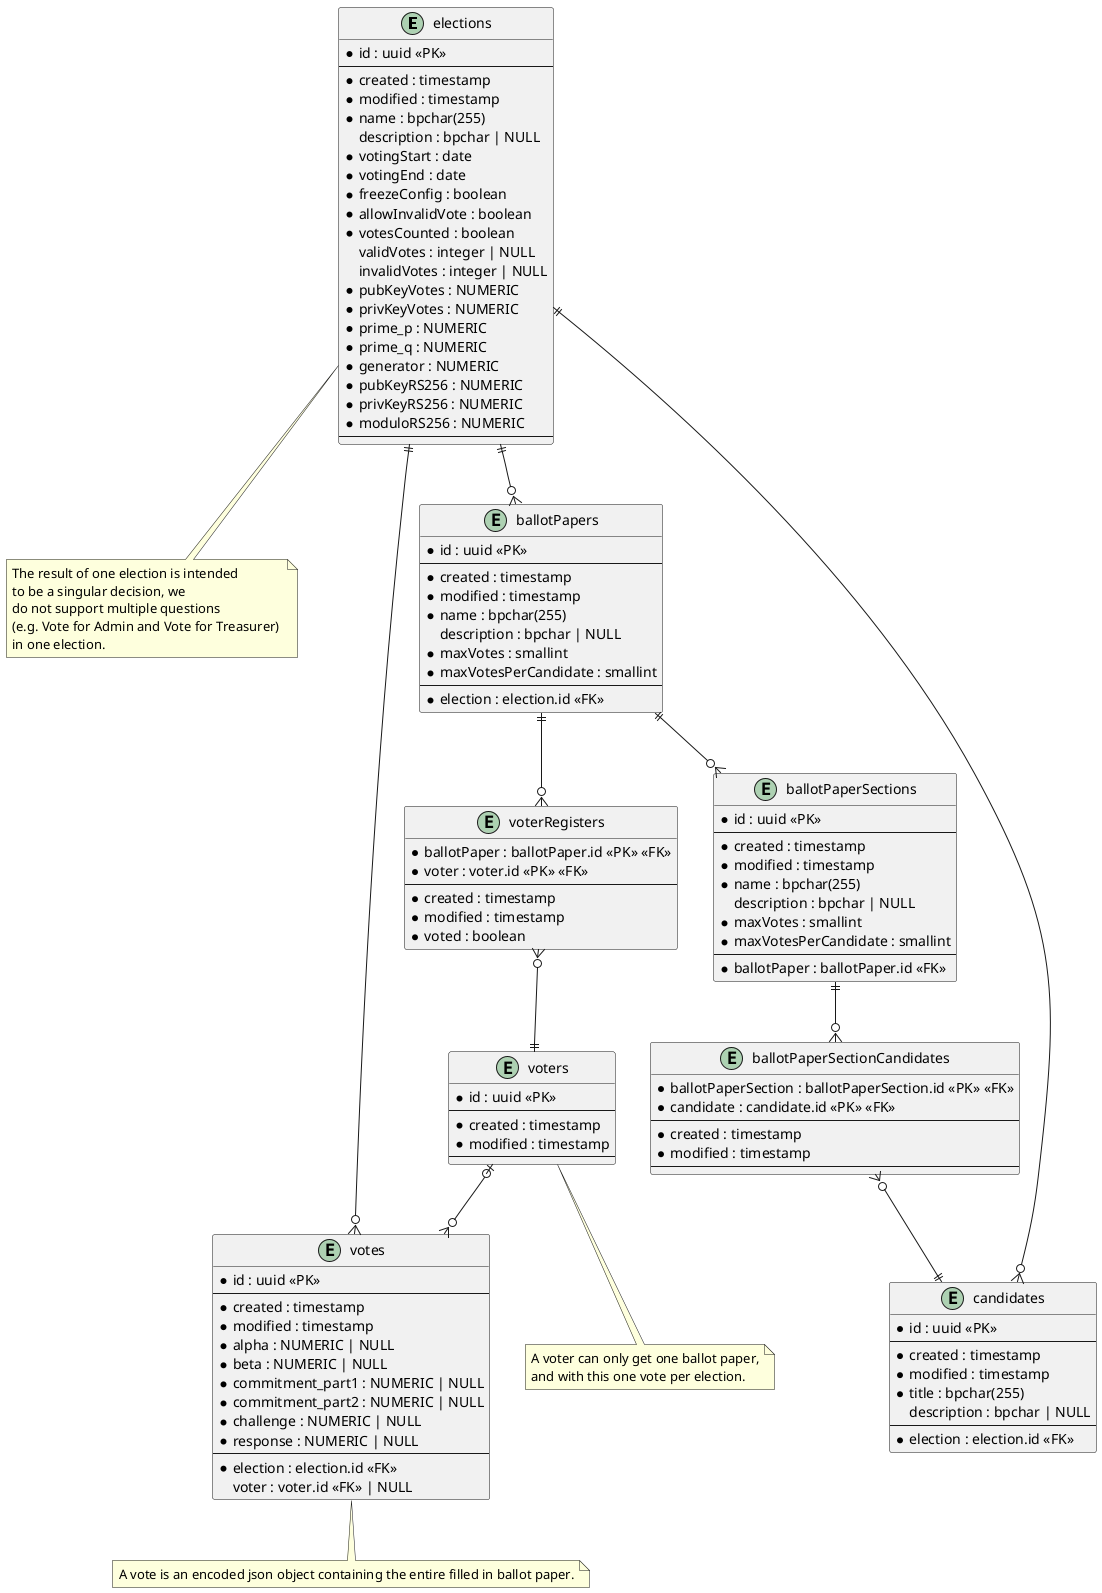 @startuml dataModel

entity "elections" as elections {
    * id : uuid <<PK>>
    --
    * created : timestamp
    * modified : timestamp
    * name : bpchar(255)
    description : bpchar | NULL
    * votingStart : date
    * votingEnd : date
    * freezeConfig : boolean
    * allowInvalidVote : boolean
    * votesCounted : boolean
    ' Computed values such as validVotes and invalidVotes are critical - do we really want to store them?
    validVotes : integer | NULL
    invalidVotes : integer | NULL
    * pubKeyVotes : NUMERIC
    * privKeyVotes : NUMERIC
    * prime_p : NUMERIC 
    * prime_q : NUMERIC
    * generator : NUMERIC
    * pubKeyRS256 : NUMERIC
    * privKeyRS256 : NUMERIC
    * moduloRS256 : NUMERIC
    --
}

note as N2
The result of one election is intended 
to be a singular decision, we 
do not support multiple questions 
(e.g. Vote for Admin and Vote for Treasurer) 
in one election.
end note

entity "ballotPapers" as ballotPapers {
    * id : uuid <<PK>>
    --
    * created : timestamp
    * modified : timestamp
    * name : bpchar(255)
    description : bpchar | NULL
    * maxVotes : smallint
    * maxVotesPerCandidate : smallint
    --
    * election : election.id <<FK>>
}

entity "ballotPaperSections" as ballotPaperSections {
    * id : uuid <<PK>>
    --
    * created : timestamp
    * modified : timestamp
    * name : bpchar(255)
    description : bpchar | NULL
    * maxVotes : smallint
    * maxVotesPerCandidate : smallint
    --
    * ballotPaper : ballotPaper.id <<FK>>
}
' note as C_2
' If at least two ballotPaperSections are created for one ballotPaper, 
' the name field of the ballotPaperSections is mandatory.
' end note

entity "ballotPaperSectionCandidates" as ballotPaperSectionCandidates {
    * ballotPaperSection : ballotPaperSection.id <<PK>> <<FK>>
    * candidate : candidate.id <<PK>> <<FK>>
    --
    * created : timestamp
    * modified : timestamp
    --
}

entity "candidates" as candidates {
    * id : uuid <<PK>>
    --
    * created : timestamp
    * modified : timestamp
    * title : bpchar(255)
    description : bpchar | NULL
    --
    * election : election.id <<FK>>
}

entity "votes" as votes {
    * id : uuid <<PK>>
    --
    * created : timestamp
    * modified : timestamp
    * alpha : NUMERIC | NULL
    * beta : NUMERIC | NULL
    * commitment_part1 : NUMERIC | NULL
    * commitment_part2 : NUMERIC | NULL
    * challenge : NUMERIC | NULL
    * response : NUMERIC | NULL
    --
    * election : election.id <<FK>>
    ' if the vote isn't secret, voter can be saved
    voter : voter.id <<FK>> | NULL
}
note as N4
A vote is an encoded json object containing the entire filled in ballot paper.
end note

entity "voterRegisters" as voterRegisters {
    * ballotPaper : ballotPaper.id <<PK>> <<FK>>
    * voter : voter.id <<PK>> <<FK>>
    --
    * created : timestamp
    * modified : timestamp
    * voted : boolean
}

entity "voters" as voters {
    * id : uuid <<PK>>
    --
    * created : timestamp
    * modified : timestamp
    --
}
note as N3
A voter can only get one ballot paper,
and with this one vote per election.
end note


elections ||--o{ ballotPapers
elections -- N2
elections ||--o{ candidates
ballotPapers ||--o{ voterRegisters
voterRegisters }o--|| voters
ballotPapers ||--o{ ballotPaperSections
' ballotPaperSections -- C_2
ballotPaperSections ||--o{ ballotPaperSectionCandidates
ballotPaperSectionCandidates }o--|| candidates
votes }o--|| elections
voters |o--o{ votes
voters -- N3
votes -- N4



@enduml